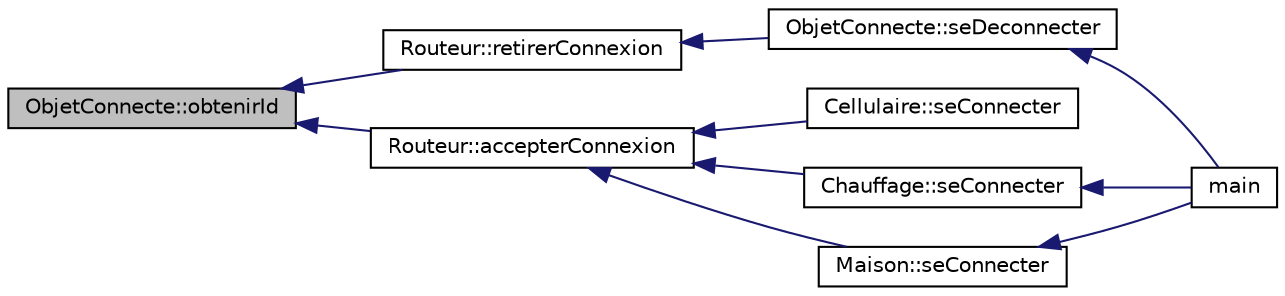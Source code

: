 digraph "ObjetConnecte::obtenirId"
{
  bgcolor="transparent";
  edge [fontname="Helvetica",fontsize="10",labelfontname="Helvetica",labelfontsize="10"];
  node [fontname="Helvetica",fontsize="10",shape=record];
  rankdir="LR";
  Node1 [label="ObjetConnecte::obtenirId",height=0.2,width=0.4,color="black", fillcolor="grey75", style="filled", fontcolor="black"];
  Node1 -> Node2 [dir="back",color="midnightblue",fontsize="10",style="solid",fontname="Helvetica"];
  Node2 [label="Routeur::retirerConnexion",height=0.2,width=0.4,color="black",URL="$class_routeur.html#acc8a7d1b7a4d855bab8560d58b33c7e4",tooltip="Retire la connexion au ID donné, ne fait rien si l&#39;id n&#39;est pas co  id l&#39;id à déconnecter. "];
  Node2 -> Node3 [dir="back",color="midnightblue",fontsize="10",style="solid",fontname="Helvetica"];
  Node3 [label="ObjetConnecte::seDeconnecter",height=0.2,width=0.4,color="black",URL="$class_objet_connecte.html#a3b006c6abde199dd38b365561a80f7d5",tooltip="Se déconnecte du routeur. "];
  Node3 -> Node4 [dir="back",color="midnightblue",fontsize="10",style="solid",fontname="Helvetica"];
  Node4 [label="main",height=0.2,width=0.4,color="black",URL="$main_8cpp.html#a0ddf1224851353fc92bfbff6f499fa97"];
  Node1 -> Node5 [dir="back",color="midnightblue",fontsize="10",style="solid",fontname="Helvetica"];
  Node5 [label="Routeur::accepterConnexion",height=0.2,width=0.4,color="black",URL="$class_routeur.html#a3d07574102445306f4d894262ec9dd41",tooltip="Accepte une connexion pour une maison Renvoie un message d&#39;erreur et ne fait rien si une maison est d..."];
  Node5 -> Node6 [dir="back",color="midnightblue",fontsize="10",style="solid",fontname="Helvetica"];
  Node6 [label="Cellulaire::seConnecter",height=0.2,width=0.4,color="black",URL="$class_cellulaire.html#a81031617a087e8f78fbe2811ec57a30f",tooltip="Méthode de connection. "];
  Node5 -> Node7 [dir="back",color="midnightblue",fontsize="10",style="solid",fontname="Helvetica"];
  Node7 [label="Chauffage::seConnecter",height=0.2,width=0.4,color="black",URL="$class_chauffage.html#ada208e835e4440ba11215d69a3ad6193",tooltip="Méthode de connection. "];
  Node7 -> Node4 [dir="back",color="midnightblue",fontsize="10",style="solid",fontname="Helvetica"];
  Node5 -> Node8 [dir="back",color="midnightblue",fontsize="10",style="solid",fontname="Helvetica"];
  Node8 [label="Maison::seConnecter",height=0.2,width=0.4,color="black",URL="$class_maison.html#ad97d4ac274c7e9767457a37aaecc01d9",tooltip="Méthode de connection. "];
  Node8 -> Node4 [dir="back",color="midnightblue",fontsize="10",style="solid",fontname="Helvetica"];
}
